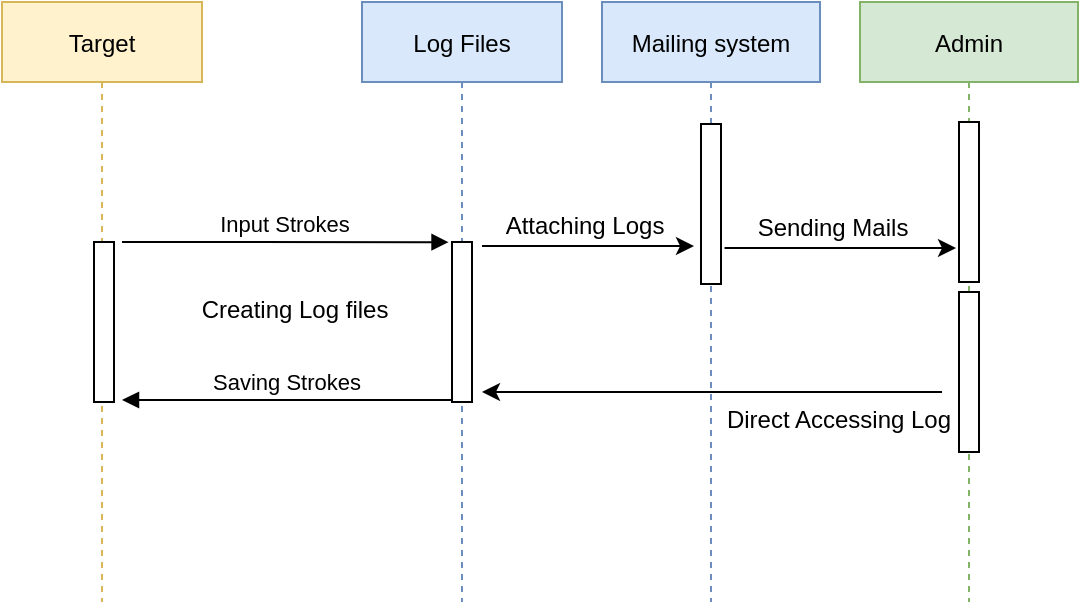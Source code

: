 <mxfile version="20.4.0" type="device"><diagram id="kgpKYQtTHZ0yAKxKKP6v" name="Page-1"><mxGraphModel dx="769" dy="413" grid="1" gridSize="10" guides="1" tooltips="1" connect="1" arrows="1" fold="1" page="1" pageScale="1" pageWidth="850" pageHeight="1100" math="0" shadow="0"><root><mxCell id="0"/><mxCell id="1" parent="0"/><mxCell id="3nuBFxr9cyL0pnOWT2aG-1" value="Target" style="shape=umlLifeline;perimeter=lifelinePerimeter;container=1;collapsible=0;recursiveResize=0;rounded=0;shadow=0;strokeWidth=1;fillColor=#fff2cc;strokeColor=#d6b656;" parent="1" vertex="1"><mxGeometry x="120" y="80" width="100" height="300" as="geometry"/></mxCell><mxCell id="3nuBFxr9cyL0pnOWT2aG-4" value="" style="points=[];perimeter=orthogonalPerimeter;rounded=0;shadow=0;strokeWidth=1;" parent="3nuBFxr9cyL0pnOWT2aG-1" vertex="1"><mxGeometry x="46" y="120" width="10" height="80" as="geometry"/></mxCell><mxCell id="3nuBFxr9cyL0pnOWT2aG-8" value="Input Strokes" style="verticalAlign=bottom;endArrow=block;entryX=-0.173;entryY=0.001;shadow=0;strokeWidth=1;entryDx=0;entryDy=0;entryPerimeter=0;" parent="3nuBFxr9cyL0pnOWT2aG-1" target="BgX2n8m1M8Yy8ogX6EY5-3" edge="1"><mxGeometry relative="1" as="geometry"><mxPoint x="60" y="120.0" as="sourcePoint"/><mxPoint x="230" y="120.0" as="targetPoint"/></mxGeometry></mxCell><mxCell id="3nuBFxr9cyL0pnOWT2aG-5" value="Log Files" style="shape=umlLifeline;perimeter=lifelinePerimeter;container=1;collapsible=0;recursiveResize=0;rounded=0;shadow=0;strokeWidth=1;fillColor=#dae8fc;strokeColor=#6c8ebf;" parent="1" vertex="1"><mxGeometry x="300" y="80" width="100" height="300" as="geometry"/></mxCell><mxCell id="BgX2n8m1M8Yy8ogX6EY5-3" value="" style="points=[];perimeter=orthogonalPerimeter;rounded=0;shadow=0;strokeWidth=1;" vertex="1" parent="3nuBFxr9cyL0pnOWT2aG-5"><mxGeometry x="45" y="120" width="10" height="80" as="geometry"/></mxCell><mxCell id="3nuBFxr9cyL0pnOWT2aG-9" value="Saving Strokes" style="verticalAlign=bottom;endArrow=block;entryX=1;entryY=0;shadow=0;strokeWidth=1;" parent="1" edge="1"><mxGeometry relative="1" as="geometry"><mxPoint x="345" y="279" as="sourcePoint"/><mxPoint x="180" y="279" as="targetPoint"/></mxGeometry></mxCell><mxCell id="BgX2n8m1M8Yy8ogX6EY5-1" value="Admin" style="shape=umlLifeline;perimeter=lifelinePerimeter;container=1;collapsible=0;recursiveResize=0;rounded=0;shadow=0;strokeWidth=1;fillColor=#d5e8d4;strokeColor=#82b366;" vertex="1" parent="1"><mxGeometry x="549" y="80" width="109" height="300" as="geometry"/></mxCell><mxCell id="BgX2n8m1M8Yy8ogX6EY5-4" value="" style="points=[];perimeter=orthogonalPerimeter;rounded=0;shadow=0;strokeWidth=1;" vertex="1" parent="BgX2n8m1M8Yy8ogX6EY5-1"><mxGeometry x="49.5" y="145" width="10" height="80" as="geometry"/></mxCell><mxCell id="BgX2n8m1M8Yy8ogX6EY5-10" value="" style="points=[];perimeter=orthogonalPerimeter;rounded=0;shadow=0;strokeWidth=1;" vertex="1" parent="BgX2n8m1M8Yy8ogX6EY5-1"><mxGeometry x="49.5" y="60" width="10" height="80" as="geometry"/></mxCell><mxCell id="BgX2n8m1M8Yy8ogX6EY5-6" value="Creating Log files" style="text;html=1;align=center;verticalAlign=middle;resizable=0;points=[];autosize=1;strokeColor=none;fillColor=none;" vertex="1" parent="1"><mxGeometry x="206" y="219" width="120" height="30" as="geometry"/></mxCell><mxCell id="BgX2n8m1M8Yy8ogX6EY5-7" value="" style="endArrow=classic;html=1;rounded=0;" edge="1" parent="1"><mxGeometry width="50" height="50" relative="1" as="geometry"><mxPoint x="590" y="275" as="sourcePoint"/><mxPoint x="360" y="275" as="targetPoint"/></mxGeometry></mxCell><mxCell id="BgX2n8m1M8Yy8ogX6EY5-8" value="Mailing system" style="shape=umlLifeline;perimeter=lifelinePerimeter;container=1;collapsible=0;recursiveResize=0;rounded=0;shadow=0;strokeWidth=1;fillColor=#dae8fc;strokeColor=#6c8ebf;" vertex="1" parent="1"><mxGeometry x="420" y="80" width="109" height="300" as="geometry"/></mxCell><mxCell id="BgX2n8m1M8Yy8ogX6EY5-9" value="" style="points=[];perimeter=orthogonalPerimeter;rounded=0;shadow=0;strokeWidth=1;" vertex="1" parent="BgX2n8m1M8Yy8ogX6EY5-8"><mxGeometry x="49.5" y="61" width="10" height="80" as="geometry"/></mxCell><mxCell id="BgX2n8m1M8Yy8ogX6EY5-11" value="Direct Accessing Log" style="text;html=1;align=center;verticalAlign=middle;resizable=0;points=[];autosize=1;strokeColor=none;fillColor=none;" vertex="1" parent="1"><mxGeometry x="468" y="274" width="140" height="30" as="geometry"/></mxCell><mxCell id="BgX2n8m1M8Yy8ogX6EY5-12" value="" style="endArrow=classic;html=1;rounded=0;" edge="1" parent="1"><mxGeometry width="50" height="50" relative="1" as="geometry"><mxPoint x="360" y="202" as="sourcePoint"/><mxPoint x="466" y="202" as="targetPoint"/></mxGeometry></mxCell><mxCell id="BgX2n8m1M8Yy8ogX6EY5-13" value="Attaching Logs" style="text;html=1;align=center;verticalAlign=middle;resizable=0;points=[];autosize=1;strokeColor=none;fillColor=none;" vertex="1" parent="1"><mxGeometry x="361" y="177" width="100" height="30" as="geometry"/></mxCell><mxCell id="BgX2n8m1M8Yy8ogX6EY5-14" value="" style="endArrow=classic;html=1;rounded=0;" edge="1" parent="1"><mxGeometry width="50" height="50" relative="1" as="geometry"><mxPoint x="481.259" y="203" as="sourcePoint"/><mxPoint x="597" y="203" as="targetPoint"/></mxGeometry></mxCell><mxCell id="BgX2n8m1M8Yy8ogX6EY5-15" value="Sending Mails" style="text;html=1;align=center;verticalAlign=middle;resizable=0;points=[];autosize=1;strokeColor=none;fillColor=none;" vertex="1" parent="1"><mxGeometry x="485" y="178" width="100" height="30" as="geometry"/></mxCell></root></mxGraphModel></diagram></mxfile>